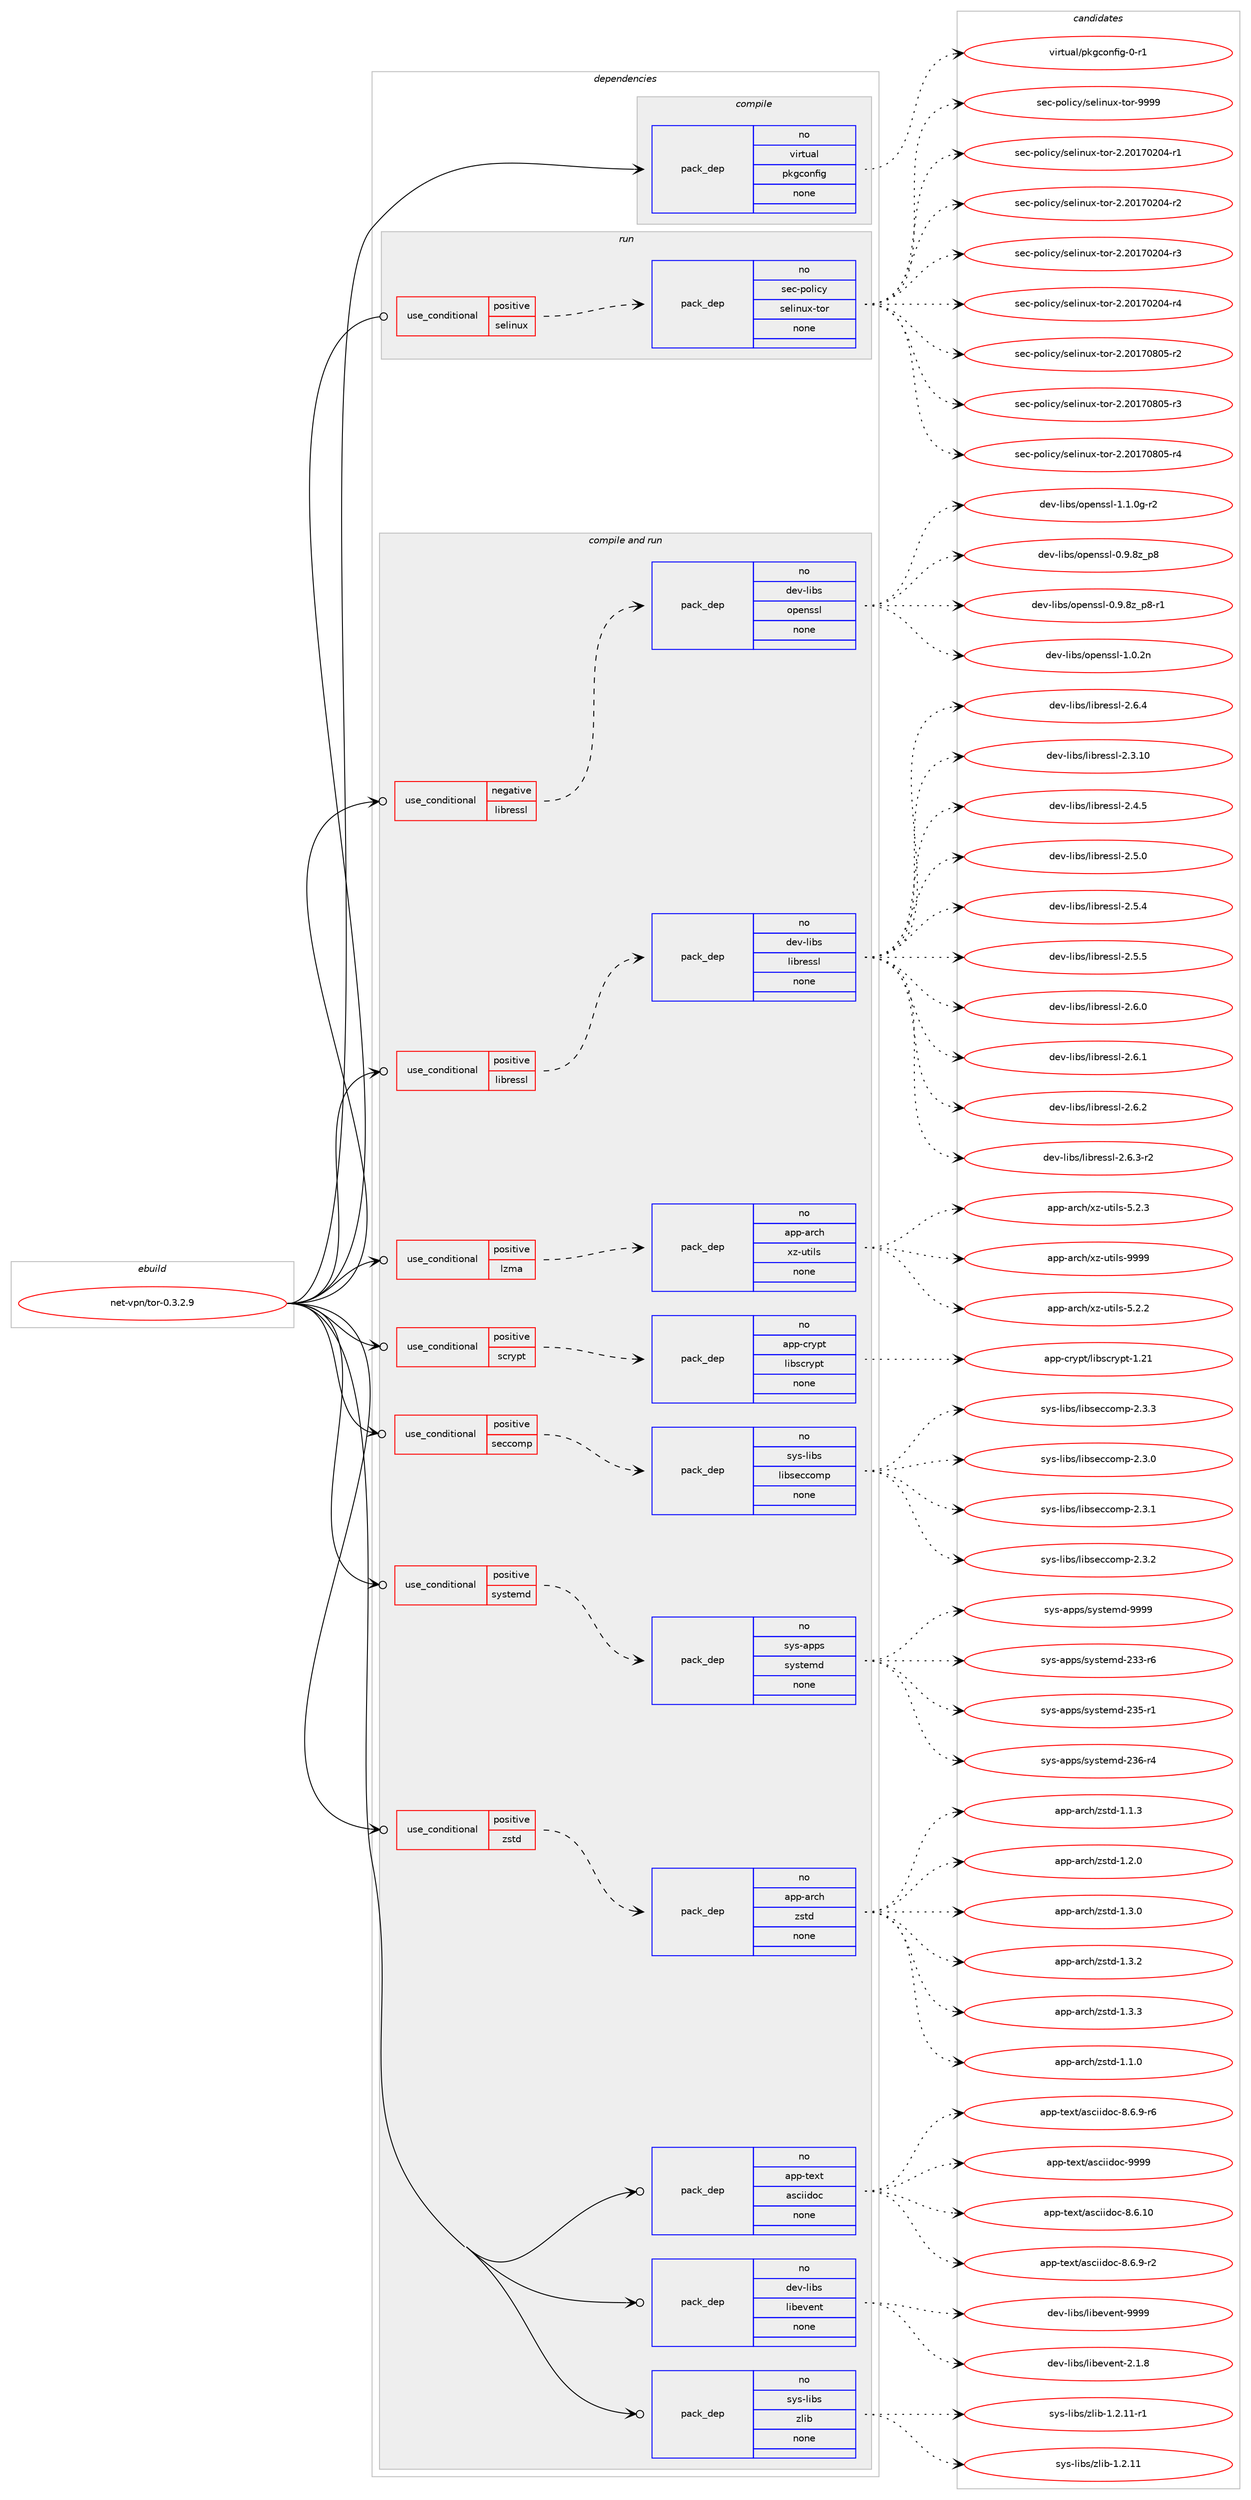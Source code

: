 digraph prolog {

# *************
# Graph options
# *************

newrank=true;
concentrate=true;
compound=true;
graph [rankdir=LR,fontname=Helvetica,fontsize=10,ranksep=1.5];#, ranksep=2.5, nodesep=0.2];
edge  [arrowhead=vee];
node  [fontname=Helvetica,fontsize=10];

# **********
# The ebuild
# **********

subgraph cluster_leftcol {
color=gray;
rank=same;
label=<<i>ebuild</i>>;
id [label="net-vpn/tor-0.3.2.9", color=red, width=4, href="../net-vpn/tor-0.3.2.9.svg"];
}

# ****************
# The dependencies
# ****************

subgraph cluster_midcol {
color=gray;
label=<<i>dependencies</i>>;
subgraph cluster_compile {
fillcolor="#eeeeee";
style=filled;
label=<<i>compile</i>>;
subgraph pack894 {
dependency1317 [label=<<TABLE BORDER="0" CELLBORDER="1" CELLSPACING="0" CELLPADDING="4" WIDTH="220"><TR><TD ROWSPAN="6" CELLPADDING="30">pack_dep</TD></TR><TR><TD WIDTH="110">no</TD></TR><TR><TD>virtual</TD></TR><TR><TD>pkgconfig</TD></TR><TR><TD>none</TD></TR><TR><TD></TD></TR></TABLE>>, shape=none, color=blue];
}
id:e -> dependency1317:w [weight=20,style="solid",arrowhead="vee"];
}
subgraph cluster_compileandrun {
fillcolor="#eeeeee";
style=filled;
label=<<i>compile and run</i>>;
subgraph cond394 {
dependency1318 [label=<<TABLE BORDER="0" CELLBORDER="1" CELLSPACING="0" CELLPADDING="4"><TR><TD ROWSPAN="3" CELLPADDING="10">use_conditional</TD></TR><TR><TD>negative</TD></TR><TR><TD>libressl</TD></TR></TABLE>>, shape=none, color=red];
subgraph pack895 {
dependency1319 [label=<<TABLE BORDER="0" CELLBORDER="1" CELLSPACING="0" CELLPADDING="4" WIDTH="220"><TR><TD ROWSPAN="6" CELLPADDING="30">pack_dep</TD></TR><TR><TD WIDTH="110">no</TD></TR><TR><TD>dev-libs</TD></TR><TR><TD>openssl</TD></TR><TR><TD>none</TD></TR><TR><TD></TD></TR></TABLE>>, shape=none, color=blue];
}
dependency1318:e -> dependency1319:w [weight=20,style="dashed",arrowhead="vee"];
}
id:e -> dependency1318:w [weight=20,style="solid",arrowhead="odotvee"];
subgraph cond395 {
dependency1320 [label=<<TABLE BORDER="0" CELLBORDER="1" CELLSPACING="0" CELLPADDING="4"><TR><TD ROWSPAN="3" CELLPADDING="10">use_conditional</TD></TR><TR><TD>positive</TD></TR><TR><TD>libressl</TD></TR></TABLE>>, shape=none, color=red];
subgraph pack896 {
dependency1321 [label=<<TABLE BORDER="0" CELLBORDER="1" CELLSPACING="0" CELLPADDING="4" WIDTH="220"><TR><TD ROWSPAN="6" CELLPADDING="30">pack_dep</TD></TR><TR><TD WIDTH="110">no</TD></TR><TR><TD>dev-libs</TD></TR><TR><TD>libressl</TD></TR><TR><TD>none</TD></TR><TR><TD></TD></TR></TABLE>>, shape=none, color=blue];
}
dependency1320:e -> dependency1321:w [weight=20,style="dashed",arrowhead="vee"];
}
id:e -> dependency1320:w [weight=20,style="solid",arrowhead="odotvee"];
subgraph cond396 {
dependency1322 [label=<<TABLE BORDER="0" CELLBORDER="1" CELLSPACING="0" CELLPADDING="4"><TR><TD ROWSPAN="3" CELLPADDING="10">use_conditional</TD></TR><TR><TD>positive</TD></TR><TR><TD>lzma</TD></TR></TABLE>>, shape=none, color=red];
subgraph pack897 {
dependency1323 [label=<<TABLE BORDER="0" CELLBORDER="1" CELLSPACING="0" CELLPADDING="4" WIDTH="220"><TR><TD ROWSPAN="6" CELLPADDING="30">pack_dep</TD></TR><TR><TD WIDTH="110">no</TD></TR><TR><TD>app-arch</TD></TR><TR><TD>xz-utils</TD></TR><TR><TD>none</TD></TR><TR><TD></TD></TR></TABLE>>, shape=none, color=blue];
}
dependency1322:e -> dependency1323:w [weight=20,style="dashed",arrowhead="vee"];
}
id:e -> dependency1322:w [weight=20,style="solid",arrowhead="odotvee"];
subgraph cond397 {
dependency1324 [label=<<TABLE BORDER="0" CELLBORDER="1" CELLSPACING="0" CELLPADDING="4"><TR><TD ROWSPAN="3" CELLPADDING="10">use_conditional</TD></TR><TR><TD>positive</TD></TR><TR><TD>scrypt</TD></TR></TABLE>>, shape=none, color=red];
subgraph pack898 {
dependency1325 [label=<<TABLE BORDER="0" CELLBORDER="1" CELLSPACING="0" CELLPADDING="4" WIDTH="220"><TR><TD ROWSPAN="6" CELLPADDING="30">pack_dep</TD></TR><TR><TD WIDTH="110">no</TD></TR><TR><TD>app-crypt</TD></TR><TR><TD>libscrypt</TD></TR><TR><TD>none</TD></TR><TR><TD></TD></TR></TABLE>>, shape=none, color=blue];
}
dependency1324:e -> dependency1325:w [weight=20,style="dashed",arrowhead="vee"];
}
id:e -> dependency1324:w [weight=20,style="solid",arrowhead="odotvee"];
subgraph cond398 {
dependency1326 [label=<<TABLE BORDER="0" CELLBORDER="1" CELLSPACING="0" CELLPADDING="4"><TR><TD ROWSPAN="3" CELLPADDING="10">use_conditional</TD></TR><TR><TD>positive</TD></TR><TR><TD>seccomp</TD></TR></TABLE>>, shape=none, color=red];
subgraph pack899 {
dependency1327 [label=<<TABLE BORDER="0" CELLBORDER="1" CELLSPACING="0" CELLPADDING="4" WIDTH="220"><TR><TD ROWSPAN="6" CELLPADDING="30">pack_dep</TD></TR><TR><TD WIDTH="110">no</TD></TR><TR><TD>sys-libs</TD></TR><TR><TD>libseccomp</TD></TR><TR><TD>none</TD></TR><TR><TD></TD></TR></TABLE>>, shape=none, color=blue];
}
dependency1326:e -> dependency1327:w [weight=20,style="dashed",arrowhead="vee"];
}
id:e -> dependency1326:w [weight=20,style="solid",arrowhead="odotvee"];
subgraph cond399 {
dependency1328 [label=<<TABLE BORDER="0" CELLBORDER="1" CELLSPACING="0" CELLPADDING="4"><TR><TD ROWSPAN="3" CELLPADDING="10">use_conditional</TD></TR><TR><TD>positive</TD></TR><TR><TD>systemd</TD></TR></TABLE>>, shape=none, color=red];
subgraph pack900 {
dependency1329 [label=<<TABLE BORDER="0" CELLBORDER="1" CELLSPACING="0" CELLPADDING="4" WIDTH="220"><TR><TD ROWSPAN="6" CELLPADDING="30">pack_dep</TD></TR><TR><TD WIDTH="110">no</TD></TR><TR><TD>sys-apps</TD></TR><TR><TD>systemd</TD></TR><TR><TD>none</TD></TR><TR><TD></TD></TR></TABLE>>, shape=none, color=blue];
}
dependency1328:e -> dependency1329:w [weight=20,style="dashed",arrowhead="vee"];
}
id:e -> dependency1328:w [weight=20,style="solid",arrowhead="odotvee"];
subgraph cond400 {
dependency1330 [label=<<TABLE BORDER="0" CELLBORDER="1" CELLSPACING="0" CELLPADDING="4"><TR><TD ROWSPAN="3" CELLPADDING="10">use_conditional</TD></TR><TR><TD>positive</TD></TR><TR><TD>zstd</TD></TR></TABLE>>, shape=none, color=red];
subgraph pack901 {
dependency1331 [label=<<TABLE BORDER="0" CELLBORDER="1" CELLSPACING="0" CELLPADDING="4" WIDTH="220"><TR><TD ROWSPAN="6" CELLPADDING="30">pack_dep</TD></TR><TR><TD WIDTH="110">no</TD></TR><TR><TD>app-arch</TD></TR><TR><TD>zstd</TD></TR><TR><TD>none</TD></TR><TR><TD></TD></TR></TABLE>>, shape=none, color=blue];
}
dependency1330:e -> dependency1331:w [weight=20,style="dashed",arrowhead="vee"];
}
id:e -> dependency1330:w [weight=20,style="solid",arrowhead="odotvee"];
subgraph pack902 {
dependency1332 [label=<<TABLE BORDER="0" CELLBORDER="1" CELLSPACING="0" CELLPADDING="4" WIDTH="220"><TR><TD ROWSPAN="6" CELLPADDING="30">pack_dep</TD></TR><TR><TD WIDTH="110">no</TD></TR><TR><TD>app-text</TD></TR><TR><TD>asciidoc</TD></TR><TR><TD>none</TD></TR><TR><TD></TD></TR></TABLE>>, shape=none, color=blue];
}
id:e -> dependency1332:w [weight=20,style="solid",arrowhead="odotvee"];
subgraph pack903 {
dependency1333 [label=<<TABLE BORDER="0" CELLBORDER="1" CELLSPACING="0" CELLPADDING="4" WIDTH="220"><TR><TD ROWSPAN="6" CELLPADDING="30">pack_dep</TD></TR><TR><TD WIDTH="110">no</TD></TR><TR><TD>dev-libs</TD></TR><TR><TD>libevent</TD></TR><TR><TD>none</TD></TR><TR><TD></TD></TR></TABLE>>, shape=none, color=blue];
}
id:e -> dependency1333:w [weight=20,style="solid",arrowhead="odotvee"];
subgraph pack904 {
dependency1334 [label=<<TABLE BORDER="0" CELLBORDER="1" CELLSPACING="0" CELLPADDING="4" WIDTH="220"><TR><TD ROWSPAN="6" CELLPADDING="30">pack_dep</TD></TR><TR><TD WIDTH="110">no</TD></TR><TR><TD>sys-libs</TD></TR><TR><TD>zlib</TD></TR><TR><TD>none</TD></TR><TR><TD></TD></TR></TABLE>>, shape=none, color=blue];
}
id:e -> dependency1334:w [weight=20,style="solid",arrowhead="odotvee"];
}
subgraph cluster_run {
fillcolor="#eeeeee";
style=filled;
label=<<i>run</i>>;
subgraph cond401 {
dependency1335 [label=<<TABLE BORDER="0" CELLBORDER="1" CELLSPACING="0" CELLPADDING="4"><TR><TD ROWSPAN="3" CELLPADDING="10">use_conditional</TD></TR><TR><TD>positive</TD></TR><TR><TD>selinux</TD></TR></TABLE>>, shape=none, color=red];
subgraph pack905 {
dependency1336 [label=<<TABLE BORDER="0" CELLBORDER="1" CELLSPACING="0" CELLPADDING="4" WIDTH="220"><TR><TD ROWSPAN="6" CELLPADDING="30">pack_dep</TD></TR><TR><TD WIDTH="110">no</TD></TR><TR><TD>sec-policy</TD></TR><TR><TD>selinux-tor</TD></TR><TR><TD>none</TD></TR><TR><TD></TD></TR></TABLE>>, shape=none, color=blue];
}
dependency1335:e -> dependency1336:w [weight=20,style="dashed",arrowhead="vee"];
}
id:e -> dependency1335:w [weight=20,style="solid",arrowhead="odot"];
}
}

# **************
# The candidates
# **************

subgraph cluster_choices {
rank=same;
color=gray;
label=<<i>candidates</i>>;

subgraph choice894 {
color=black;
nodesep=1;
choice11810511411611797108471121071039911111010210510345484511449 [label="virtual/pkgconfig-0-r1", color=red, width=4,href="../virtual/pkgconfig-0-r1.svg"];
dependency1317:e -> choice11810511411611797108471121071039911111010210510345484511449:w [style=dotted,weight="100"];
}
subgraph choice895 {
color=black;
nodesep=1;
choice1001011184510810598115471111121011101151151084548465746561229511256 [label="dev-libs/openssl-0.9.8z_p8", color=red, width=4,href="../dev-libs/openssl-0.9.8z_p8.svg"];
choice10010111845108105981154711111210111011511510845484657465612295112564511449 [label="dev-libs/openssl-0.9.8z_p8-r1", color=red, width=4,href="../dev-libs/openssl-0.9.8z_p8-r1.svg"];
choice100101118451081059811547111112101110115115108454946484650110 [label="dev-libs/openssl-1.0.2n", color=red, width=4,href="../dev-libs/openssl-1.0.2n.svg"];
choice1001011184510810598115471111121011101151151084549464946481034511450 [label="dev-libs/openssl-1.1.0g-r2", color=red, width=4,href="../dev-libs/openssl-1.1.0g-r2.svg"];
dependency1319:e -> choice1001011184510810598115471111121011101151151084548465746561229511256:w [style=dotted,weight="100"];
dependency1319:e -> choice10010111845108105981154711111210111011511510845484657465612295112564511449:w [style=dotted,weight="100"];
dependency1319:e -> choice100101118451081059811547111112101110115115108454946484650110:w [style=dotted,weight="100"];
dependency1319:e -> choice1001011184510810598115471111121011101151151084549464946481034511450:w [style=dotted,weight="100"];
}
subgraph choice896 {
color=black;
nodesep=1;
choice1001011184510810598115471081059811410111511510845504651464948 [label="dev-libs/libressl-2.3.10", color=red, width=4,href="../dev-libs/libressl-2.3.10.svg"];
choice10010111845108105981154710810598114101115115108455046524653 [label="dev-libs/libressl-2.4.5", color=red, width=4,href="../dev-libs/libressl-2.4.5.svg"];
choice10010111845108105981154710810598114101115115108455046534648 [label="dev-libs/libressl-2.5.0", color=red, width=4,href="../dev-libs/libressl-2.5.0.svg"];
choice10010111845108105981154710810598114101115115108455046534652 [label="dev-libs/libressl-2.5.4", color=red, width=4,href="../dev-libs/libressl-2.5.4.svg"];
choice10010111845108105981154710810598114101115115108455046534653 [label="dev-libs/libressl-2.5.5", color=red, width=4,href="../dev-libs/libressl-2.5.5.svg"];
choice10010111845108105981154710810598114101115115108455046544648 [label="dev-libs/libressl-2.6.0", color=red, width=4,href="../dev-libs/libressl-2.6.0.svg"];
choice10010111845108105981154710810598114101115115108455046544649 [label="dev-libs/libressl-2.6.1", color=red, width=4,href="../dev-libs/libressl-2.6.1.svg"];
choice10010111845108105981154710810598114101115115108455046544650 [label="dev-libs/libressl-2.6.2", color=red, width=4,href="../dev-libs/libressl-2.6.2.svg"];
choice100101118451081059811547108105981141011151151084550465446514511450 [label="dev-libs/libressl-2.6.3-r2", color=red, width=4,href="../dev-libs/libressl-2.6.3-r2.svg"];
choice10010111845108105981154710810598114101115115108455046544652 [label="dev-libs/libressl-2.6.4", color=red, width=4,href="../dev-libs/libressl-2.6.4.svg"];
dependency1321:e -> choice1001011184510810598115471081059811410111511510845504651464948:w [style=dotted,weight="100"];
dependency1321:e -> choice10010111845108105981154710810598114101115115108455046524653:w [style=dotted,weight="100"];
dependency1321:e -> choice10010111845108105981154710810598114101115115108455046534648:w [style=dotted,weight="100"];
dependency1321:e -> choice10010111845108105981154710810598114101115115108455046534652:w [style=dotted,weight="100"];
dependency1321:e -> choice10010111845108105981154710810598114101115115108455046534653:w [style=dotted,weight="100"];
dependency1321:e -> choice10010111845108105981154710810598114101115115108455046544648:w [style=dotted,weight="100"];
dependency1321:e -> choice10010111845108105981154710810598114101115115108455046544649:w [style=dotted,weight="100"];
dependency1321:e -> choice10010111845108105981154710810598114101115115108455046544650:w [style=dotted,weight="100"];
dependency1321:e -> choice100101118451081059811547108105981141011151151084550465446514511450:w [style=dotted,weight="100"];
dependency1321:e -> choice10010111845108105981154710810598114101115115108455046544652:w [style=dotted,weight="100"];
}
subgraph choice897 {
color=black;
nodesep=1;
choice971121124597114991044712012245117116105108115455346504650 [label="app-arch/xz-utils-5.2.2", color=red, width=4,href="../app-arch/xz-utils-5.2.2.svg"];
choice971121124597114991044712012245117116105108115455346504651 [label="app-arch/xz-utils-5.2.3", color=red, width=4,href="../app-arch/xz-utils-5.2.3.svg"];
choice9711211245971149910447120122451171161051081154557575757 [label="app-arch/xz-utils-9999", color=red, width=4,href="../app-arch/xz-utils-9999.svg"];
dependency1323:e -> choice971121124597114991044712012245117116105108115455346504650:w [style=dotted,weight="100"];
dependency1323:e -> choice971121124597114991044712012245117116105108115455346504651:w [style=dotted,weight="100"];
dependency1323:e -> choice9711211245971149910447120122451171161051081154557575757:w [style=dotted,weight="100"];
}
subgraph choice898 {
color=black;
nodesep=1;
choice9711211245991141211121164710810598115991141211121164549465049 [label="app-crypt/libscrypt-1.21", color=red, width=4,href="../app-crypt/libscrypt-1.21.svg"];
dependency1325:e -> choice9711211245991141211121164710810598115991141211121164549465049:w [style=dotted,weight="100"];
}
subgraph choice899 {
color=black;
nodesep=1;
choice115121115451081059811547108105981151019999111109112455046514648 [label="sys-libs/libseccomp-2.3.0", color=red, width=4,href="../sys-libs/libseccomp-2.3.0.svg"];
choice115121115451081059811547108105981151019999111109112455046514649 [label="sys-libs/libseccomp-2.3.1", color=red, width=4,href="../sys-libs/libseccomp-2.3.1.svg"];
choice115121115451081059811547108105981151019999111109112455046514650 [label="sys-libs/libseccomp-2.3.2", color=red, width=4,href="../sys-libs/libseccomp-2.3.2.svg"];
choice115121115451081059811547108105981151019999111109112455046514651 [label="sys-libs/libseccomp-2.3.3", color=red, width=4,href="../sys-libs/libseccomp-2.3.3.svg"];
dependency1327:e -> choice115121115451081059811547108105981151019999111109112455046514648:w [style=dotted,weight="100"];
dependency1327:e -> choice115121115451081059811547108105981151019999111109112455046514649:w [style=dotted,weight="100"];
dependency1327:e -> choice115121115451081059811547108105981151019999111109112455046514650:w [style=dotted,weight="100"];
dependency1327:e -> choice115121115451081059811547108105981151019999111109112455046514651:w [style=dotted,weight="100"];
}
subgraph choice900 {
color=black;
nodesep=1;
choice115121115459711211211547115121115116101109100455051514511454 [label="sys-apps/systemd-233-r6", color=red, width=4,href="../sys-apps/systemd-233-r6.svg"];
choice115121115459711211211547115121115116101109100455051534511449 [label="sys-apps/systemd-235-r1", color=red, width=4,href="../sys-apps/systemd-235-r1.svg"];
choice115121115459711211211547115121115116101109100455051544511452 [label="sys-apps/systemd-236-r4", color=red, width=4,href="../sys-apps/systemd-236-r4.svg"];
choice1151211154597112112115471151211151161011091004557575757 [label="sys-apps/systemd-9999", color=red, width=4,href="../sys-apps/systemd-9999.svg"];
dependency1329:e -> choice115121115459711211211547115121115116101109100455051514511454:w [style=dotted,weight="100"];
dependency1329:e -> choice115121115459711211211547115121115116101109100455051534511449:w [style=dotted,weight="100"];
dependency1329:e -> choice115121115459711211211547115121115116101109100455051544511452:w [style=dotted,weight="100"];
dependency1329:e -> choice1151211154597112112115471151211151161011091004557575757:w [style=dotted,weight="100"];
}
subgraph choice901 {
color=black;
nodesep=1;
choice9711211245971149910447122115116100454946494648 [label="app-arch/zstd-1.1.0", color=red, width=4,href="../app-arch/zstd-1.1.0.svg"];
choice9711211245971149910447122115116100454946494651 [label="app-arch/zstd-1.1.3", color=red, width=4,href="../app-arch/zstd-1.1.3.svg"];
choice9711211245971149910447122115116100454946504648 [label="app-arch/zstd-1.2.0", color=red, width=4,href="../app-arch/zstd-1.2.0.svg"];
choice9711211245971149910447122115116100454946514648 [label="app-arch/zstd-1.3.0", color=red, width=4,href="../app-arch/zstd-1.3.0.svg"];
choice9711211245971149910447122115116100454946514650 [label="app-arch/zstd-1.3.2", color=red, width=4,href="../app-arch/zstd-1.3.2.svg"];
choice9711211245971149910447122115116100454946514651 [label="app-arch/zstd-1.3.3", color=red, width=4,href="../app-arch/zstd-1.3.3.svg"];
dependency1331:e -> choice9711211245971149910447122115116100454946494648:w [style=dotted,weight="100"];
dependency1331:e -> choice9711211245971149910447122115116100454946494651:w [style=dotted,weight="100"];
dependency1331:e -> choice9711211245971149910447122115116100454946504648:w [style=dotted,weight="100"];
dependency1331:e -> choice9711211245971149910447122115116100454946514648:w [style=dotted,weight="100"];
dependency1331:e -> choice9711211245971149910447122115116100454946514650:w [style=dotted,weight="100"];
dependency1331:e -> choice9711211245971149910447122115116100454946514651:w [style=dotted,weight="100"];
}
subgraph choice902 {
color=black;
nodesep=1;
choice9711211245116101120116479711599105105100111994557575757 [label="app-text/asciidoc-9999", color=red, width=4,href="../app-text/asciidoc-9999.svg"];
choice97112112451161011201164797115991051051001119945564654464948 [label="app-text/asciidoc-8.6.10", color=red, width=4,href="../app-text/asciidoc-8.6.10.svg"];
choice9711211245116101120116479711599105105100111994556465446574511450 [label="app-text/asciidoc-8.6.9-r2", color=red, width=4,href="../app-text/asciidoc-8.6.9-r2.svg"];
choice9711211245116101120116479711599105105100111994556465446574511454 [label="app-text/asciidoc-8.6.9-r6", color=red, width=4,href="../app-text/asciidoc-8.6.9-r6.svg"];
dependency1332:e -> choice9711211245116101120116479711599105105100111994557575757:w [style=dotted,weight="100"];
dependency1332:e -> choice97112112451161011201164797115991051051001119945564654464948:w [style=dotted,weight="100"];
dependency1332:e -> choice9711211245116101120116479711599105105100111994556465446574511450:w [style=dotted,weight="100"];
dependency1332:e -> choice9711211245116101120116479711599105105100111994556465446574511454:w [style=dotted,weight="100"];
}
subgraph choice903 {
color=black;
nodesep=1;
choice10010111845108105981154710810598101118101110116455046494656 [label="dev-libs/libevent-2.1.8", color=red, width=4,href="../dev-libs/libevent-2.1.8.svg"];
choice100101118451081059811547108105981011181011101164557575757 [label="dev-libs/libevent-9999", color=red, width=4,href="../dev-libs/libevent-9999.svg"];
dependency1333:e -> choice10010111845108105981154710810598101118101110116455046494656:w [style=dotted,weight="100"];
dependency1333:e -> choice100101118451081059811547108105981011181011101164557575757:w [style=dotted,weight="100"];
}
subgraph choice904 {
color=black;
nodesep=1;
choice1151211154510810598115471221081059845494650464949 [label="sys-libs/zlib-1.2.11", color=red, width=4,href="../sys-libs/zlib-1.2.11.svg"];
choice11512111545108105981154712210810598454946504649494511449 [label="sys-libs/zlib-1.2.11-r1", color=red, width=4,href="../sys-libs/zlib-1.2.11-r1.svg"];
dependency1334:e -> choice1151211154510810598115471221081059845494650464949:w [style=dotted,weight="100"];
dependency1334:e -> choice11512111545108105981154712210810598454946504649494511449:w [style=dotted,weight="100"];
}
subgraph choice905 {
color=black;
nodesep=1;
choice115101994511211110810599121471151011081051101171204511611111445504650484955485048524511449 [label="sec-policy/selinux-tor-2.20170204-r1", color=red, width=4,href="../sec-policy/selinux-tor-2.20170204-r1.svg"];
choice115101994511211110810599121471151011081051101171204511611111445504650484955485048524511450 [label="sec-policy/selinux-tor-2.20170204-r2", color=red, width=4,href="../sec-policy/selinux-tor-2.20170204-r2.svg"];
choice115101994511211110810599121471151011081051101171204511611111445504650484955485048524511451 [label="sec-policy/selinux-tor-2.20170204-r3", color=red, width=4,href="../sec-policy/selinux-tor-2.20170204-r3.svg"];
choice115101994511211110810599121471151011081051101171204511611111445504650484955485048524511452 [label="sec-policy/selinux-tor-2.20170204-r4", color=red, width=4,href="../sec-policy/selinux-tor-2.20170204-r4.svg"];
choice115101994511211110810599121471151011081051101171204511611111445504650484955485648534511450 [label="sec-policy/selinux-tor-2.20170805-r2", color=red, width=4,href="../sec-policy/selinux-tor-2.20170805-r2.svg"];
choice115101994511211110810599121471151011081051101171204511611111445504650484955485648534511451 [label="sec-policy/selinux-tor-2.20170805-r3", color=red, width=4,href="../sec-policy/selinux-tor-2.20170805-r3.svg"];
choice115101994511211110810599121471151011081051101171204511611111445504650484955485648534511452 [label="sec-policy/selinux-tor-2.20170805-r4", color=red, width=4,href="../sec-policy/selinux-tor-2.20170805-r4.svg"];
choice11510199451121111081059912147115101108105110117120451161111144557575757 [label="sec-policy/selinux-tor-9999", color=red, width=4,href="../sec-policy/selinux-tor-9999.svg"];
dependency1336:e -> choice115101994511211110810599121471151011081051101171204511611111445504650484955485048524511449:w [style=dotted,weight="100"];
dependency1336:e -> choice115101994511211110810599121471151011081051101171204511611111445504650484955485048524511450:w [style=dotted,weight="100"];
dependency1336:e -> choice115101994511211110810599121471151011081051101171204511611111445504650484955485048524511451:w [style=dotted,weight="100"];
dependency1336:e -> choice115101994511211110810599121471151011081051101171204511611111445504650484955485048524511452:w [style=dotted,weight="100"];
dependency1336:e -> choice115101994511211110810599121471151011081051101171204511611111445504650484955485648534511450:w [style=dotted,weight="100"];
dependency1336:e -> choice115101994511211110810599121471151011081051101171204511611111445504650484955485648534511451:w [style=dotted,weight="100"];
dependency1336:e -> choice115101994511211110810599121471151011081051101171204511611111445504650484955485648534511452:w [style=dotted,weight="100"];
dependency1336:e -> choice11510199451121111081059912147115101108105110117120451161111144557575757:w [style=dotted,weight="100"];
}
}

}
